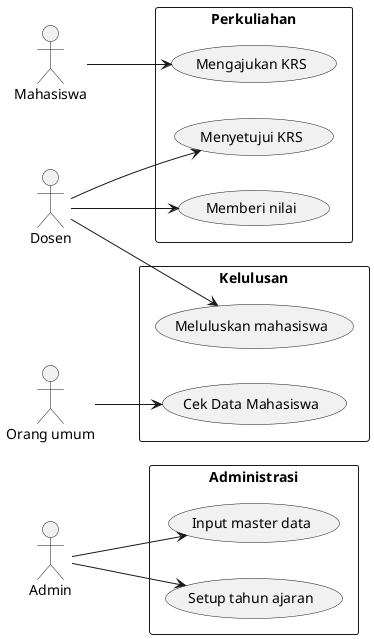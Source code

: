 @startuml
left to right direction
actor "Admin" as admin
actor "Dosen" as dosen
actor "Mahasiswa" as mhs
actor "Orang umum" as anon

rectangle Administrasi {
    usecase "Input master data" as master
    usecase "Setup tahun ajaran" as ta
}

rectangle Perkuliahan {
    usecase "Mengajukan KRS" as ajuiKrs
    usecase "Menyetujui KRS" as setujuiKrs
    usecase "Memberi nilai" as nilai
}

rectangle Kelulusan {
    usecase "Cek Data Mahasiswa" as cekMahasiswa
    usecase "Meluluskan mahasiswa" as lulus
}

admin --> master
admin --> ta

mhs --> ajuiKrs

dosen --> setujuiKrs
dosen --> nilai
dosen --> lulus

anon --> cekMahasiswa
@enduml